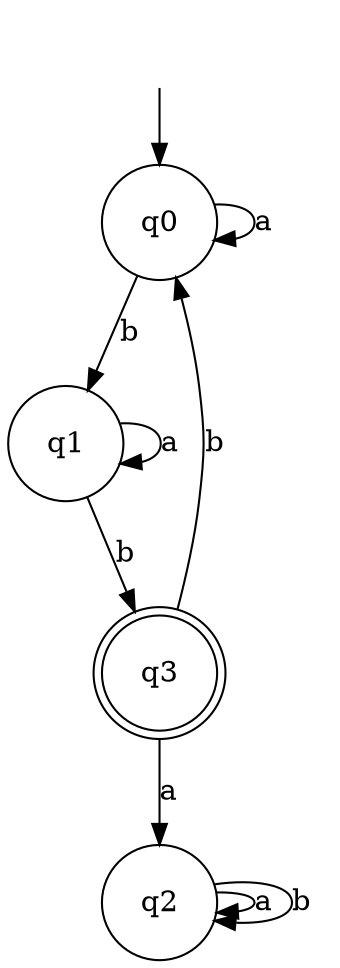 digraph Automaton {

_nil [style = invis, label=<<TABLE BORDER="0" CELLBORDER="" CELLSPACING="0"><TR><TD>_nil</TD></TR></TABLE>>];

q0 [shape = circle, label=<<TABLE BORDER="0" CELLBORDER="0" CELLSPACING="0"><TR><TD>q0</TD></TR></TABLE>>];

q1 [shape = circle, label=<<TABLE BORDER="0" CELLBORDER="0" CELLSPACING="0"><TR><TD>q1</TD></TR></TABLE>>];

q3 [shape = doublecircle, label=<<TABLE BORDER="0" CELLBORDER="0" CELLSPACING="0"><TR><TD>q3</TD></TR></TABLE>>];

q2 [shape = circle, label=<<TABLE BORDER="0" CELLBORDER="0" CELLSPACING="0"><TR><TD>q2</TD></TR></TABLE>>];

q0->q0 [label="a"];

q3->q2 [label="a"];

q3->q0 [label="b"];

_nil -> q0 [];

q1->q3 [label="b"];

q1->q1 [label="a"];

q2->q2 [label="a"];

q2->q2 [label="b"];

q0->q1 [label="b"];

}
